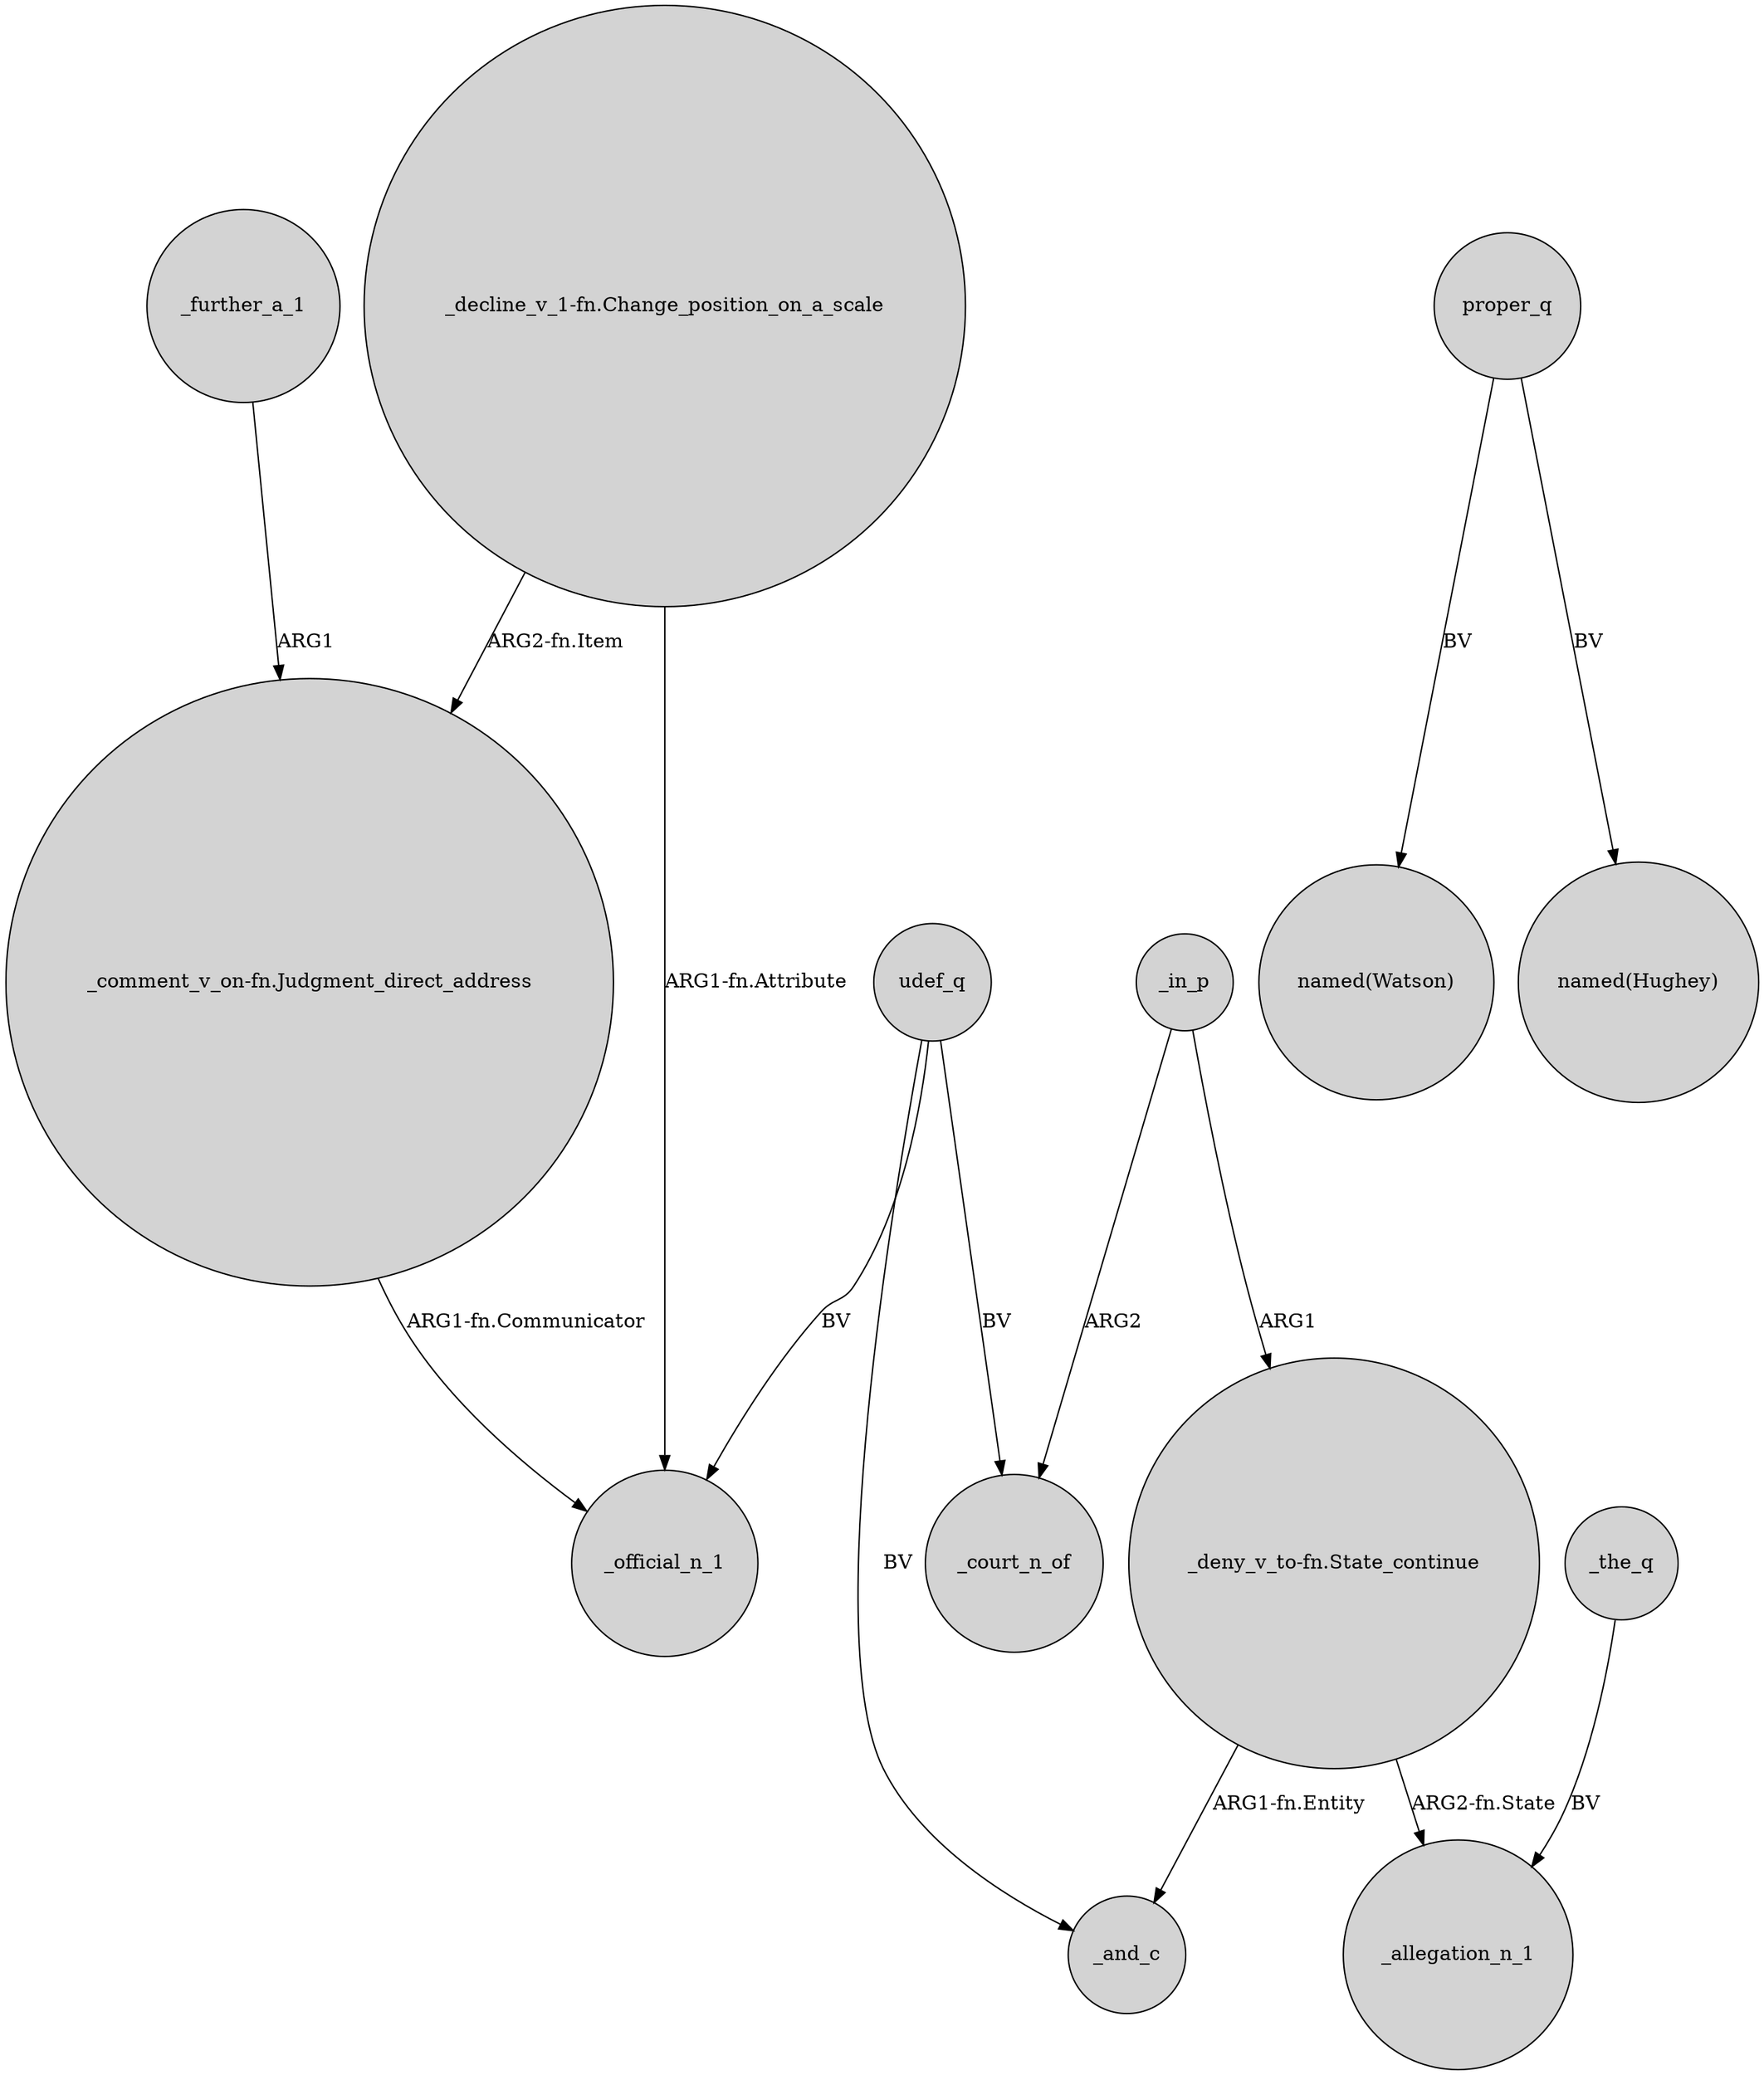 digraph {
	node [shape=circle style=filled]
	"_comment_v_on-fn.Judgment_direct_address" -> _official_n_1 [label="ARG1-fn.Communicator"]
	"_decline_v_1-fn.Change_position_on_a_scale" -> "_comment_v_on-fn.Judgment_direct_address" [label="ARG2-fn.Item"]
	"_deny_v_to-fn.State_continue" -> _allegation_n_1 [label="ARG2-fn.State"]
	udef_q -> _official_n_1 [label=BV]
	"_deny_v_to-fn.State_continue" -> _and_c [label="ARG1-fn.Entity"]
	_in_p -> _court_n_of [label=ARG2]
	proper_q -> "named(Watson)" [label=BV]
	proper_q -> "named(Hughey)" [label=BV]
	udef_q -> _and_c [label=BV]
	_in_p -> "_deny_v_to-fn.State_continue" [label=ARG1]
	_the_q -> _allegation_n_1 [label=BV]
	"_decline_v_1-fn.Change_position_on_a_scale" -> _official_n_1 [label="ARG1-fn.Attribute"]
	_further_a_1 -> "_comment_v_on-fn.Judgment_direct_address" [label=ARG1]
	udef_q -> _court_n_of [label=BV]
}
